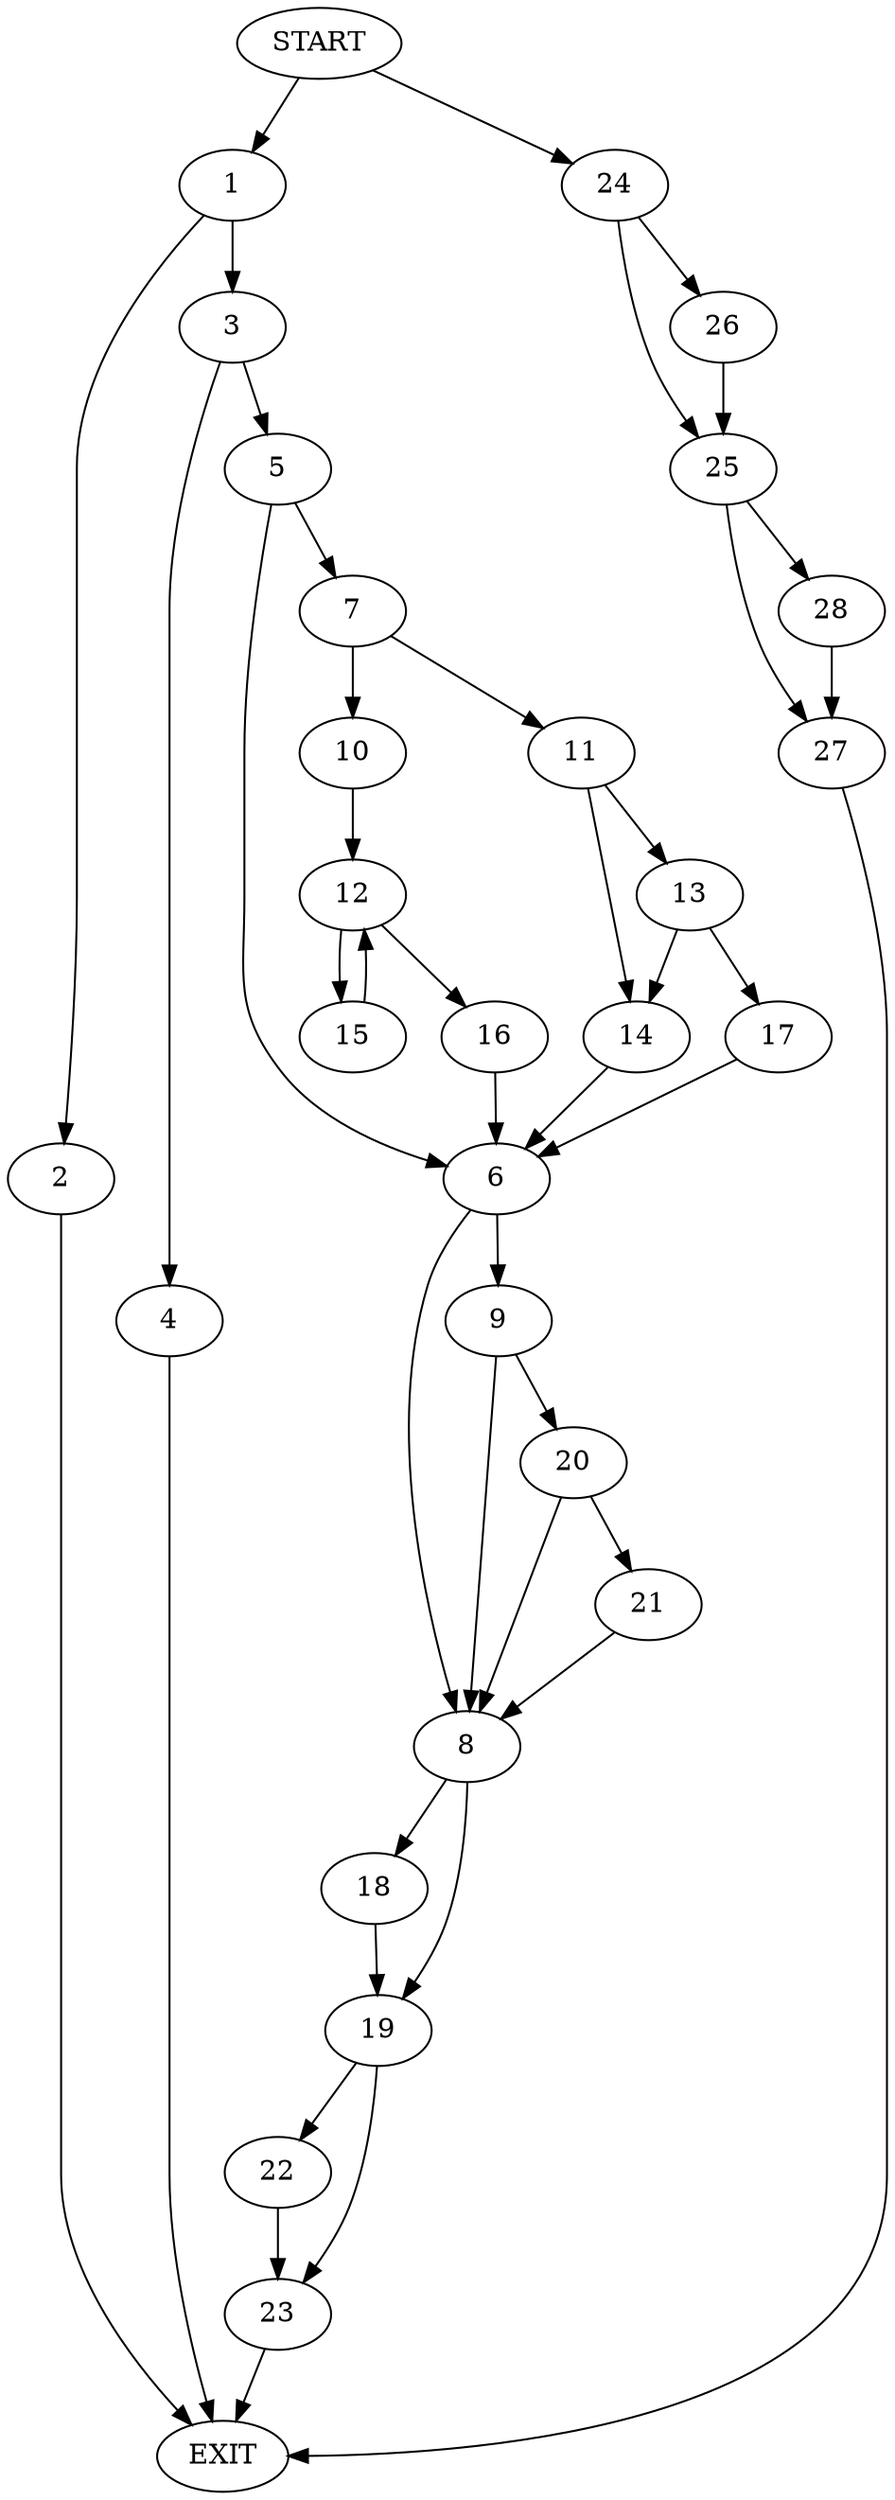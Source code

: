 digraph {
0 [label="START"]
29 [label="EXIT"]
0 -> 1
1 -> 2
1 -> 3
3 -> 4
3 -> 5
2 -> 29
4 -> 29
5 -> 6
5 -> 7
6 -> 8
6 -> 9
7 -> 10
7 -> 11
10 -> 12
11 -> 13
11 -> 14
12 -> 15
12 -> 16
15 -> 12
16 -> 6
13 -> 17
13 -> 14
14 -> 6
17 -> 6
8 -> 18
8 -> 19
9 -> 20
9 -> 8
20 -> 21
20 -> 8
21 -> 8
18 -> 19
19 -> 22
19 -> 23
23 -> 29
22 -> 23
0 -> 24
24 -> 25
24 -> 26
25 -> 27
25 -> 28
26 -> 25
28 -> 27
27 -> 29
}
